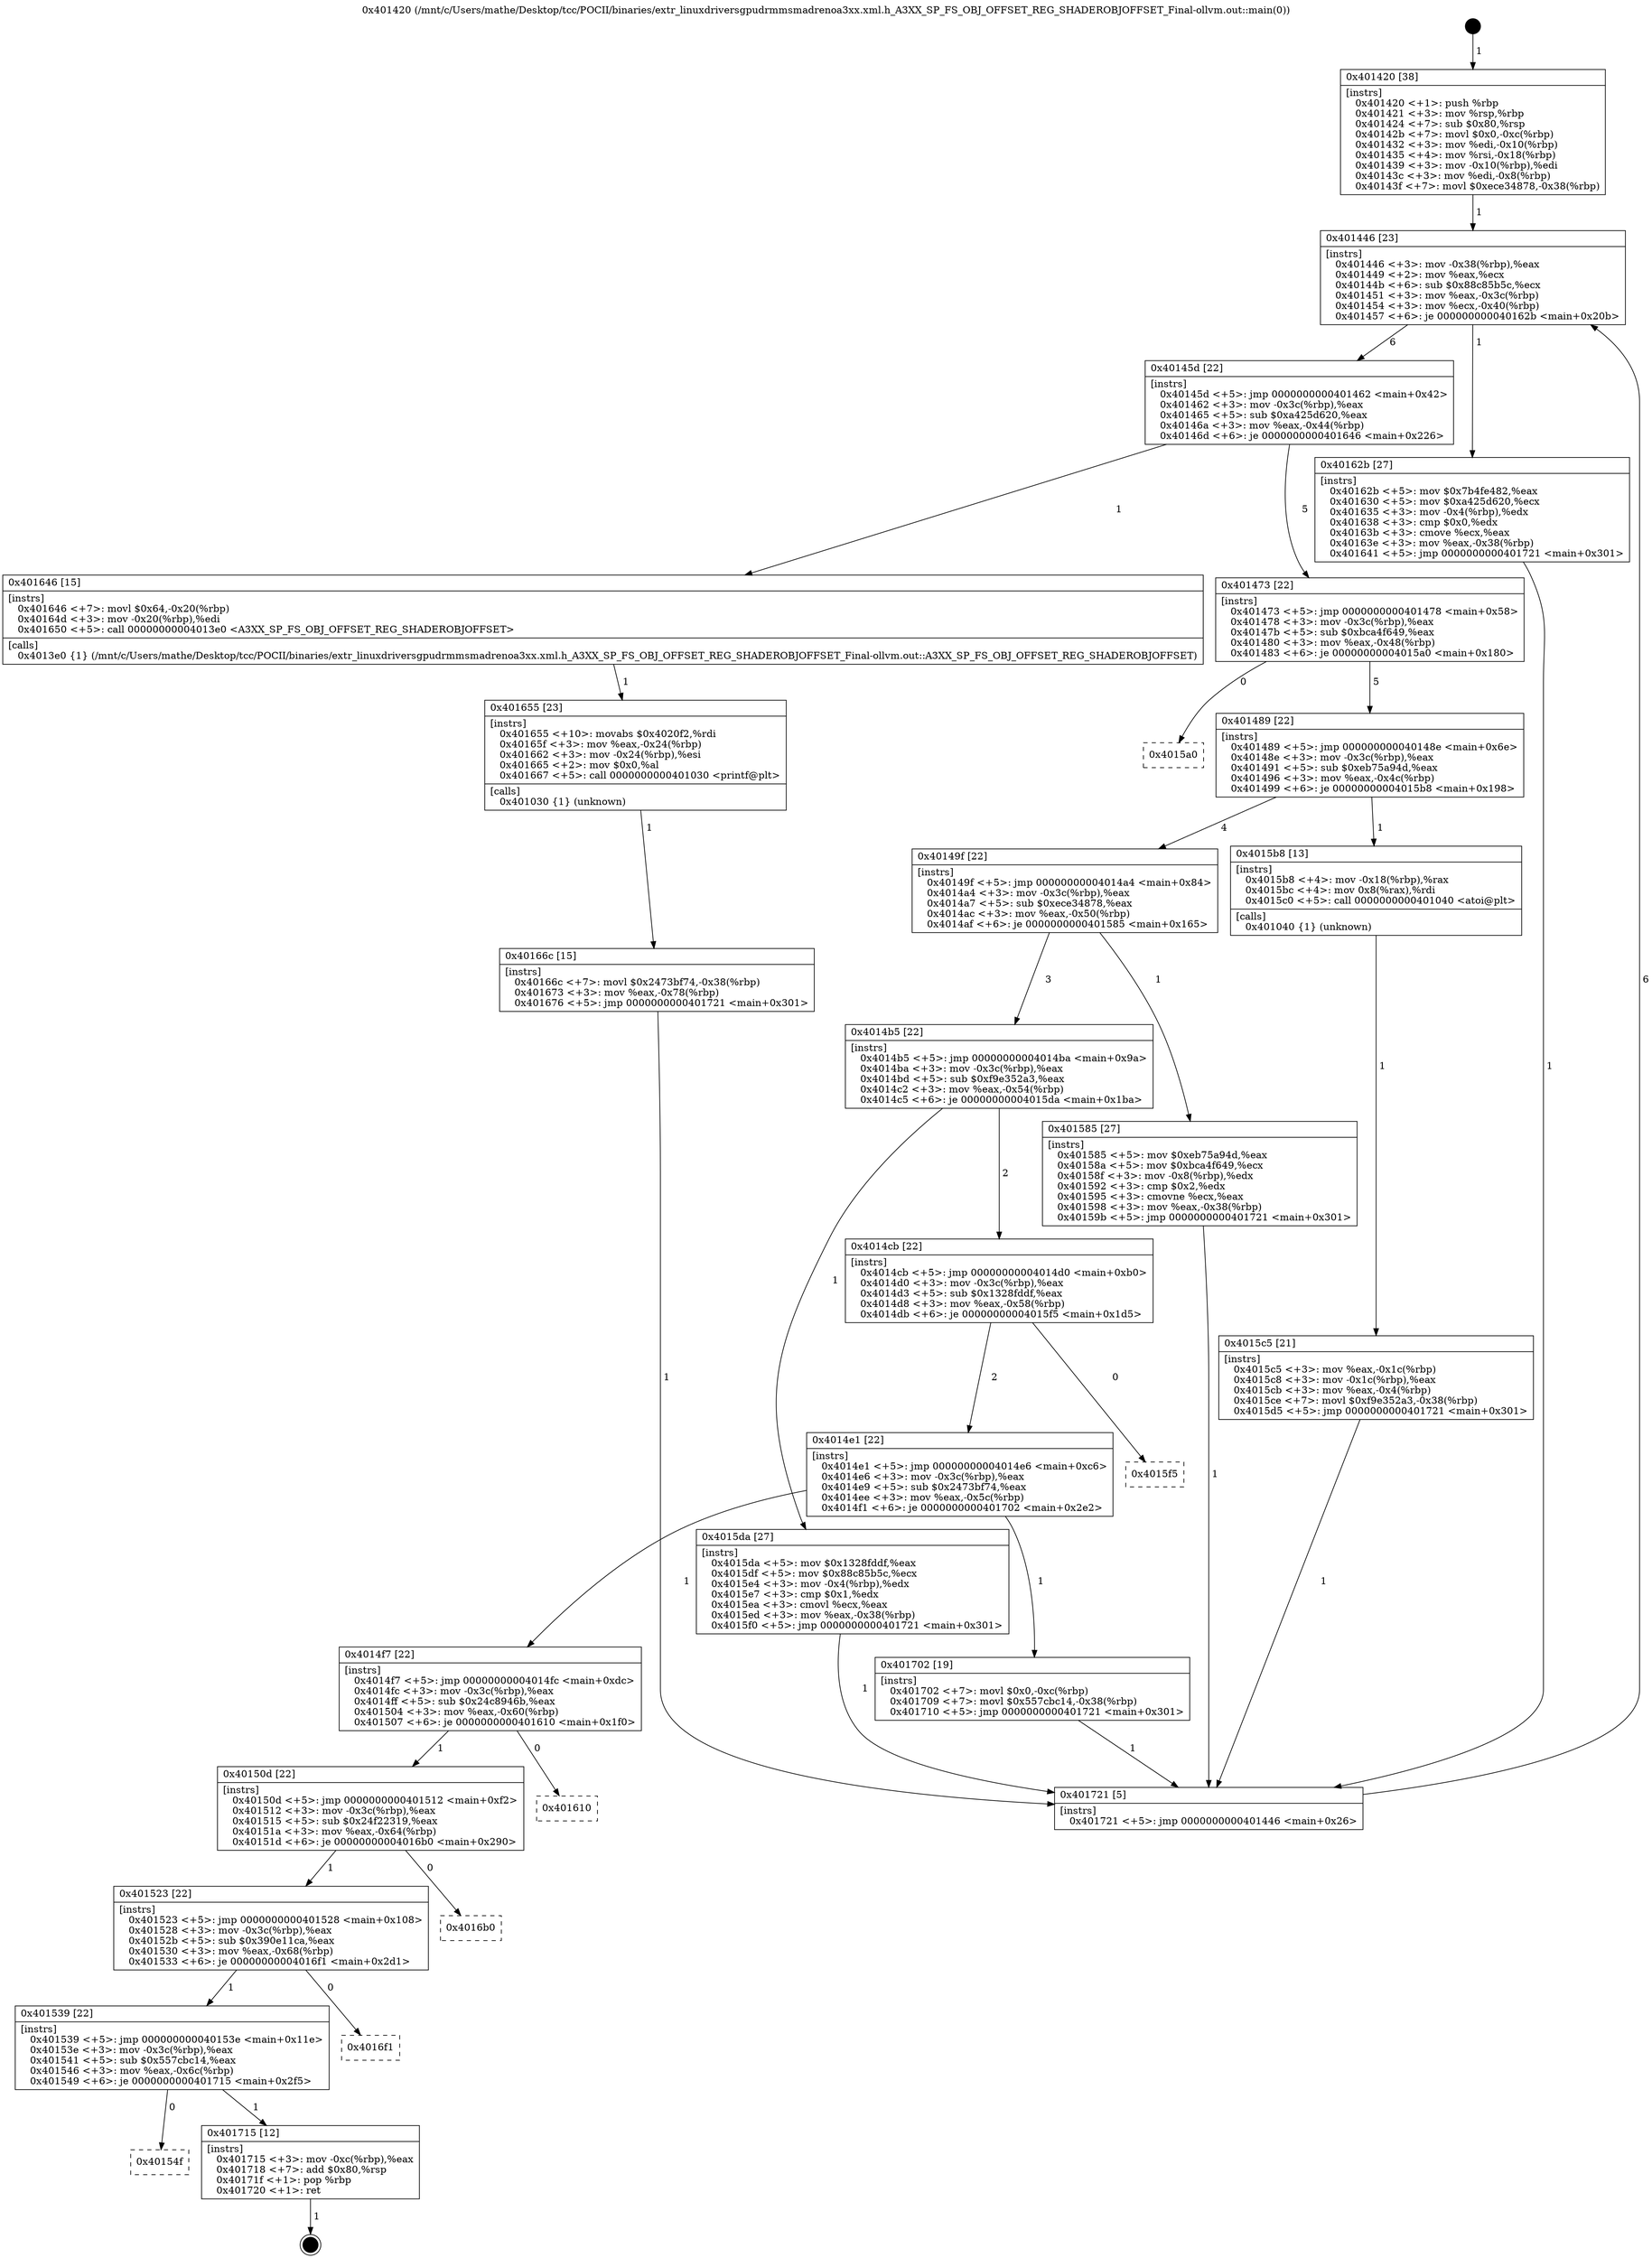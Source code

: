 digraph "0x401420" {
  label = "0x401420 (/mnt/c/Users/mathe/Desktop/tcc/POCII/binaries/extr_linuxdriversgpudrmmsmadrenoa3xx.xml.h_A3XX_SP_FS_OBJ_OFFSET_REG_SHADEROBJOFFSET_Final-ollvm.out::main(0))"
  labelloc = "t"
  node[shape=record]

  Entry [label="",width=0.3,height=0.3,shape=circle,fillcolor=black,style=filled]
  "0x401446" [label="{
     0x401446 [23]\l
     | [instrs]\l
     &nbsp;&nbsp;0x401446 \<+3\>: mov -0x38(%rbp),%eax\l
     &nbsp;&nbsp;0x401449 \<+2\>: mov %eax,%ecx\l
     &nbsp;&nbsp;0x40144b \<+6\>: sub $0x88c85b5c,%ecx\l
     &nbsp;&nbsp;0x401451 \<+3\>: mov %eax,-0x3c(%rbp)\l
     &nbsp;&nbsp;0x401454 \<+3\>: mov %ecx,-0x40(%rbp)\l
     &nbsp;&nbsp;0x401457 \<+6\>: je 000000000040162b \<main+0x20b\>\l
  }"]
  "0x40162b" [label="{
     0x40162b [27]\l
     | [instrs]\l
     &nbsp;&nbsp;0x40162b \<+5\>: mov $0x7b4fe482,%eax\l
     &nbsp;&nbsp;0x401630 \<+5\>: mov $0xa425d620,%ecx\l
     &nbsp;&nbsp;0x401635 \<+3\>: mov -0x4(%rbp),%edx\l
     &nbsp;&nbsp;0x401638 \<+3\>: cmp $0x0,%edx\l
     &nbsp;&nbsp;0x40163b \<+3\>: cmove %ecx,%eax\l
     &nbsp;&nbsp;0x40163e \<+3\>: mov %eax,-0x38(%rbp)\l
     &nbsp;&nbsp;0x401641 \<+5\>: jmp 0000000000401721 \<main+0x301\>\l
  }"]
  "0x40145d" [label="{
     0x40145d [22]\l
     | [instrs]\l
     &nbsp;&nbsp;0x40145d \<+5\>: jmp 0000000000401462 \<main+0x42\>\l
     &nbsp;&nbsp;0x401462 \<+3\>: mov -0x3c(%rbp),%eax\l
     &nbsp;&nbsp;0x401465 \<+5\>: sub $0xa425d620,%eax\l
     &nbsp;&nbsp;0x40146a \<+3\>: mov %eax,-0x44(%rbp)\l
     &nbsp;&nbsp;0x40146d \<+6\>: je 0000000000401646 \<main+0x226\>\l
  }"]
  Exit [label="",width=0.3,height=0.3,shape=circle,fillcolor=black,style=filled,peripheries=2]
  "0x401646" [label="{
     0x401646 [15]\l
     | [instrs]\l
     &nbsp;&nbsp;0x401646 \<+7\>: movl $0x64,-0x20(%rbp)\l
     &nbsp;&nbsp;0x40164d \<+3\>: mov -0x20(%rbp),%edi\l
     &nbsp;&nbsp;0x401650 \<+5\>: call 00000000004013e0 \<A3XX_SP_FS_OBJ_OFFSET_REG_SHADEROBJOFFSET\>\l
     | [calls]\l
     &nbsp;&nbsp;0x4013e0 \{1\} (/mnt/c/Users/mathe/Desktop/tcc/POCII/binaries/extr_linuxdriversgpudrmmsmadrenoa3xx.xml.h_A3XX_SP_FS_OBJ_OFFSET_REG_SHADEROBJOFFSET_Final-ollvm.out::A3XX_SP_FS_OBJ_OFFSET_REG_SHADEROBJOFFSET)\l
  }"]
  "0x401473" [label="{
     0x401473 [22]\l
     | [instrs]\l
     &nbsp;&nbsp;0x401473 \<+5\>: jmp 0000000000401478 \<main+0x58\>\l
     &nbsp;&nbsp;0x401478 \<+3\>: mov -0x3c(%rbp),%eax\l
     &nbsp;&nbsp;0x40147b \<+5\>: sub $0xbca4f649,%eax\l
     &nbsp;&nbsp;0x401480 \<+3\>: mov %eax,-0x48(%rbp)\l
     &nbsp;&nbsp;0x401483 \<+6\>: je 00000000004015a0 \<main+0x180\>\l
  }"]
  "0x40154f" [label="{
     0x40154f\l
  }", style=dashed]
  "0x4015a0" [label="{
     0x4015a0\l
  }", style=dashed]
  "0x401489" [label="{
     0x401489 [22]\l
     | [instrs]\l
     &nbsp;&nbsp;0x401489 \<+5\>: jmp 000000000040148e \<main+0x6e\>\l
     &nbsp;&nbsp;0x40148e \<+3\>: mov -0x3c(%rbp),%eax\l
     &nbsp;&nbsp;0x401491 \<+5\>: sub $0xeb75a94d,%eax\l
     &nbsp;&nbsp;0x401496 \<+3\>: mov %eax,-0x4c(%rbp)\l
     &nbsp;&nbsp;0x401499 \<+6\>: je 00000000004015b8 \<main+0x198\>\l
  }"]
  "0x401715" [label="{
     0x401715 [12]\l
     | [instrs]\l
     &nbsp;&nbsp;0x401715 \<+3\>: mov -0xc(%rbp),%eax\l
     &nbsp;&nbsp;0x401718 \<+7\>: add $0x80,%rsp\l
     &nbsp;&nbsp;0x40171f \<+1\>: pop %rbp\l
     &nbsp;&nbsp;0x401720 \<+1\>: ret\l
  }"]
  "0x4015b8" [label="{
     0x4015b8 [13]\l
     | [instrs]\l
     &nbsp;&nbsp;0x4015b8 \<+4\>: mov -0x18(%rbp),%rax\l
     &nbsp;&nbsp;0x4015bc \<+4\>: mov 0x8(%rax),%rdi\l
     &nbsp;&nbsp;0x4015c0 \<+5\>: call 0000000000401040 \<atoi@plt\>\l
     | [calls]\l
     &nbsp;&nbsp;0x401040 \{1\} (unknown)\l
  }"]
  "0x40149f" [label="{
     0x40149f [22]\l
     | [instrs]\l
     &nbsp;&nbsp;0x40149f \<+5\>: jmp 00000000004014a4 \<main+0x84\>\l
     &nbsp;&nbsp;0x4014a4 \<+3\>: mov -0x3c(%rbp),%eax\l
     &nbsp;&nbsp;0x4014a7 \<+5\>: sub $0xece34878,%eax\l
     &nbsp;&nbsp;0x4014ac \<+3\>: mov %eax,-0x50(%rbp)\l
     &nbsp;&nbsp;0x4014af \<+6\>: je 0000000000401585 \<main+0x165\>\l
  }"]
  "0x401539" [label="{
     0x401539 [22]\l
     | [instrs]\l
     &nbsp;&nbsp;0x401539 \<+5\>: jmp 000000000040153e \<main+0x11e\>\l
     &nbsp;&nbsp;0x40153e \<+3\>: mov -0x3c(%rbp),%eax\l
     &nbsp;&nbsp;0x401541 \<+5\>: sub $0x557cbc14,%eax\l
     &nbsp;&nbsp;0x401546 \<+3\>: mov %eax,-0x6c(%rbp)\l
     &nbsp;&nbsp;0x401549 \<+6\>: je 0000000000401715 \<main+0x2f5\>\l
  }"]
  "0x401585" [label="{
     0x401585 [27]\l
     | [instrs]\l
     &nbsp;&nbsp;0x401585 \<+5\>: mov $0xeb75a94d,%eax\l
     &nbsp;&nbsp;0x40158a \<+5\>: mov $0xbca4f649,%ecx\l
     &nbsp;&nbsp;0x40158f \<+3\>: mov -0x8(%rbp),%edx\l
     &nbsp;&nbsp;0x401592 \<+3\>: cmp $0x2,%edx\l
     &nbsp;&nbsp;0x401595 \<+3\>: cmovne %ecx,%eax\l
     &nbsp;&nbsp;0x401598 \<+3\>: mov %eax,-0x38(%rbp)\l
     &nbsp;&nbsp;0x40159b \<+5\>: jmp 0000000000401721 \<main+0x301\>\l
  }"]
  "0x4014b5" [label="{
     0x4014b5 [22]\l
     | [instrs]\l
     &nbsp;&nbsp;0x4014b5 \<+5\>: jmp 00000000004014ba \<main+0x9a\>\l
     &nbsp;&nbsp;0x4014ba \<+3\>: mov -0x3c(%rbp),%eax\l
     &nbsp;&nbsp;0x4014bd \<+5\>: sub $0xf9e352a3,%eax\l
     &nbsp;&nbsp;0x4014c2 \<+3\>: mov %eax,-0x54(%rbp)\l
     &nbsp;&nbsp;0x4014c5 \<+6\>: je 00000000004015da \<main+0x1ba\>\l
  }"]
  "0x401721" [label="{
     0x401721 [5]\l
     | [instrs]\l
     &nbsp;&nbsp;0x401721 \<+5\>: jmp 0000000000401446 \<main+0x26\>\l
  }"]
  "0x401420" [label="{
     0x401420 [38]\l
     | [instrs]\l
     &nbsp;&nbsp;0x401420 \<+1\>: push %rbp\l
     &nbsp;&nbsp;0x401421 \<+3\>: mov %rsp,%rbp\l
     &nbsp;&nbsp;0x401424 \<+7\>: sub $0x80,%rsp\l
     &nbsp;&nbsp;0x40142b \<+7\>: movl $0x0,-0xc(%rbp)\l
     &nbsp;&nbsp;0x401432 \<+3\>: mov %edi,-0x10(%rbp)\l
     &nbsp;&nbsp;0x401435 \<+4\>: mov %rsi,-0x18(%rbp)\l
     &nbsp;&nbsp;0x401439 \<+3\>: mov -0x10(%rbp),%edi\l
     &nbsp;&nbsp;0x40143c \<+3\>: mov %edi,-0x8(%rbp)\l
     &nbsp;&nbsp;0x40143f \<+7\>: movl $0xece34878,-0x38(%rbp)\l
  }"]
  "0x4015c5" [label="{
     0x4015c5 [21]\l
     | [instrs]\l
     &nbsp;&nbsp;0x4015c5 \<+3\>: mov %eax,-0x1c(%rbp)\l
     &nbsp;&nbsp;0x4015c8 \<+3\>: mov -0x1c(%rbp),%eax\l
     &nbsp;&nbsp;0x4015cb \<+3\>: mov %eax,-0x4(%rbp)\l
     &nbsp;&nbsp;0x4015ce \<+7\>: movl $0xf9e352a3,-0x38(%rbp)\l
     &nbsp;&nbsp;0x4015d5 \<+5\>: jmp 0000000000401721 \<main+0x301\>\l
  }"]
  "0x4016f1" [label="{
     0x4016f1\l
  }", style=dashed]
  "0x4015da" [label="{
     0x4015da [27]\l
     | [instrs]\l
     &nbsp;&nbsp;0x4015da \<+5\>: mov $0x1328fddf,%eax\l
     &nbsp;&nbsp;0x4015df \<+5\>: mov $0x88c85b5c,%ecx\l
     &nbsp;&nbsp;0x4015e4 \<+3\>: mov -0x4(%rbp),%edx\l
     &nbsp;&nbsp;0x4015e7 \<+3\>: cmp $0x1,%edx\l
     &nbsp;&nbsp;0x4015ea \<+3\>: cmovl %ecx,%eax\l
     &nbsp;&nbsp;0x4015ed \<+3\>: mov %eax,-0x38(%rbp)\l
     &nbsp;&nbsp;0x4015f0 \<+5\>: jmp 0000000000401721 \<main+0x301\>\l
  }"]
  "0x4014cb" [label="{
     0x4014cb [22]\l
     | [instrs]\l
     &nbsp;&nbsp;0x4014cb \<+5\>: jmp 00000000004014d0 \<main+0xb0\>\l
     &nbsp;&nbsp;0x4014d0 \<+3\>: mov -0x3c(%rbp),%eax\l
     &nbsp;&nbsp;0x4014d3 \<+5\>: sub $0x1328fddf,%eax\l
     &nbsp;&nbsp;0x4014d8 \<+3\>: mov %eax,-0x58(%rbp)\l
     &nbsp;&nbsp;0x4014db \<+6\>: je 00000000004015f5 \<main+0x1d5\>\l
  }"]
  "0x401655" [label="{
     0x401655 [23]\l
     | [instrs]\l
     &nbsp;&nbsp;0x401655 \<+10\>: movabs $0x4020f2,%rdi\l
     &nbsp;&nbsp;0x40165f \<+3\>: mov %eax,-0x24(%rbp)\l
     &nbsp;&nbsp;0x401662 \<+3\>: mov -0x24(%rbp),%esi\l
     &nbsp;&nbsp;0x401665 \<+2\>: mov $0x0,%al\l
     &nbsp;&nbsp;0x401667 \<+5\>: call 0000000000401030 \<printf@plt\>\l
     | [calls]\l
     &nbsp;&nbsp;0x401030 \{1\} (unknown)\l
  }"]
  "0x40166c" [label="{
     0x40166c [15]\l
     | [instrs]\l
     &nbsp;&nbsp;0x40166c \<+7\>: movl $0x2473bf74,-0x38(%rbp)\l
     &nbsp;&nbsp;0x401673 \<+3\>: mov %eax,-0x78(%rbp)\l
     &nbsp;&nbsp;0x401676 \<+5\>: jmp 0000000000401721 \<main+0x301\>\l
  }"]
  "0x401523" [label="{
     0x401523 [22]\l
     | [instrs]\l
     &nbsp;&nbsp;0x401523 \<+5\>: jmp 0000000000401528 \<main+0x108\>\l
     &nbsp;&nbsp;0x401528 \<+3\>: mov -0x3c(%rbp),%eax\l
     &nbsp;&nbsp;0x40152b \<+5\>: sub $0x390e11ca,%eax\l
     &nbsp;&nbsp;0x401530 \<+3\>: mov %eax,-0x68(%rbp)\l
     &nbsp;&nbsp;0x401533 \<+6\>: je 00000000004016f1 \<main+0x2d1\>\l
  }"]
  "0x4015f5" [label="{
     0x4015f5\l
  }", style=dashed]
  "0x4014e1" [label="{
     0x4014e1 [22]\l
     | [instrs]\l
     &nbsp;&nbsp;0x4014e1 \<+5\>: jmp 00000000004014e6 \<main+0xc6\>\l
     &nbsp;&nbsp;0x4014e6 \<+3\>: mov -0x3c(%rbp),%eax\l
     &nbsp;&nbsp;0x4014e9 \<+5\>: sub $0x2473bf74,%eax\l
     &nbsp;&nbsp;0x4014ee \<+3\>: mov %eax,-0x5c(%rbp)\l
     &nbsp;&nbsp;0x4014f1 \<+6\>: je 0000000000401702 \<main+0x2e2\>\l
  }"]
  "0x4016b0" [label="{
     0x4016b0\l
  }", style=dashed]
  "0x401702" [label="{
     0x401702 [19]\l
     | [instrs]\l
     &nbsp;&nbsp;0x401702 \<+7\>: movl $0x0,-0xc(%rbp)\l
     &nbsp;&nbsp;0x401709 \<+7\>: movl $0x557cbc14,-0x38(%rbp)\l
     &nbsp;&nbsp;0x401710 \<+5\>: jmp 0000000000401721 \<main+0x301\>\l
  }"]
  "0x4014f7" [label="{
     0x4014f7 [22]\l
     | [instrs]\l
     &nbsp;&nbsp;0x4014f7 \<+5\>: jmp 00000000004014fc \<main+0xdc\>\l
     &nbsp;&nbsp;0x4014fc \<+3\>: mov -0x3c(%rbp),%eax\l
     &nbsp;&nbsp;0x4014ff \<+5\>: sub $0x24c8946b,%eax\l
     &nbsp;&nbsp;0x401504 \<+3\>: mov %eax,-0x60(%rbp)\l
     &nbsp;&nbsp;0x401507 \<+6\>: je 0000000000401610 \<main+0x1f0\>\l
  }"]
  "0x40150d" [label="{
     0x40150d [22]\l
     | [instrs]\l
     &nbsp;&nbsp;0x40150d \<+5\>: jmp 0000000000401512 \<main+0xf2\>\l
     &nbsp;&nbsp;0x401512 \<+3\>: mov -0x3c(%rbp),%eax\l
     &nbsp;&nbsp;0x401515 \<+5\>: sub $0x24f22319,%eax\l
     &nbsp;&nbsp;0x40151a \<+3\>: mov %eax,-0x64(%rbp)\l
     &nbsp;&nbsp;0x40151d \<+6\>: je 00000000004016b0 \<main+0x290\>\l
  }"]
  "0x401610" [label="{
     0x401610\l
  }", style=dashed]
  Entry -> "0x401420" [label=" 1"]
  "0x401446" -> "0x40162b" [label=" 1"]
  "0x401446" -> "0x40145d" [label=" 6"]
  "0x401715" -> Exit [label=" 1"]
  "0x40145d" -> "0x401646" [label=" 1"]
  "0x40145d" -> "0x401473" [label=" 5"]
  "0x401539" -> "0x40154f" [label=" 0"]
  "0x401473" -> "0x4015a0" [label=" 0"]
  "0x401473" -> "0x401489" [label=" 5"]
  "0x401539" -> "0x401715" [label=" 1"]
  "0x401489" -> "0x4015b8" [label=" 1"]
  "0x401489" -> "0x40149f" [label=" 4"]
  "0x401523" -> "0x401539" [label=" 1"]
  "0x40149f" -> "0x401585" [label=" 1"]
  "0x40149f" -> "0x4014b5" [label=" 3"]
  "0x401585" -> "0x401721" [label=" 1"]
  "0x401420" -> "0x401446" [label=" 1"]
  "0x401721" -> "0x401446" [label=" 6"]
  "0x4015b8" -> "0x4015c5" [label=" 1"]
  "0x4015c5" -> "0x401721" [label=" 1"]
  "0x401523" -> "0x4016f1" [label=" 0"]
  "0x4014b5" -> "0x4015da" [label=" 1"]
  "0x4014b5" -> "0x4014cb" [label=" 2"]
  "0x4015da" -> "0x401721" [label=" 1"]
  "0x40162b" -> "0x401721" [label=" 1"]
  "0x401646" -> "0x401655" [label=" 1"]
  "0x401655" -> "0x40166c" [label=" 1"]
  "0x40166c" -> "0x401721" [label=" 1"]
  "0x40150d" -> "0x401523" [label=" 1"]
  "0x4014cb" -> "0x4015f5" [label=" 0"]
  "0x4014cb" -> "0x4014e1" [label=" 2"]
  "0x40150d" -> "0x4016b0" [label=" 0"]
  "0x4014e1" -> "0x401702" [label=" 1"]
  "0x4014e1" -> "0x4014f7" [label=" 1"]
  "0x401702" -> "0x401721" [label=" 1"]
  "0x4014f7" -> "0x40150d" [label=" 1"]
  "0x4014f7" -> "0x401610" [label=" 0"]
}
